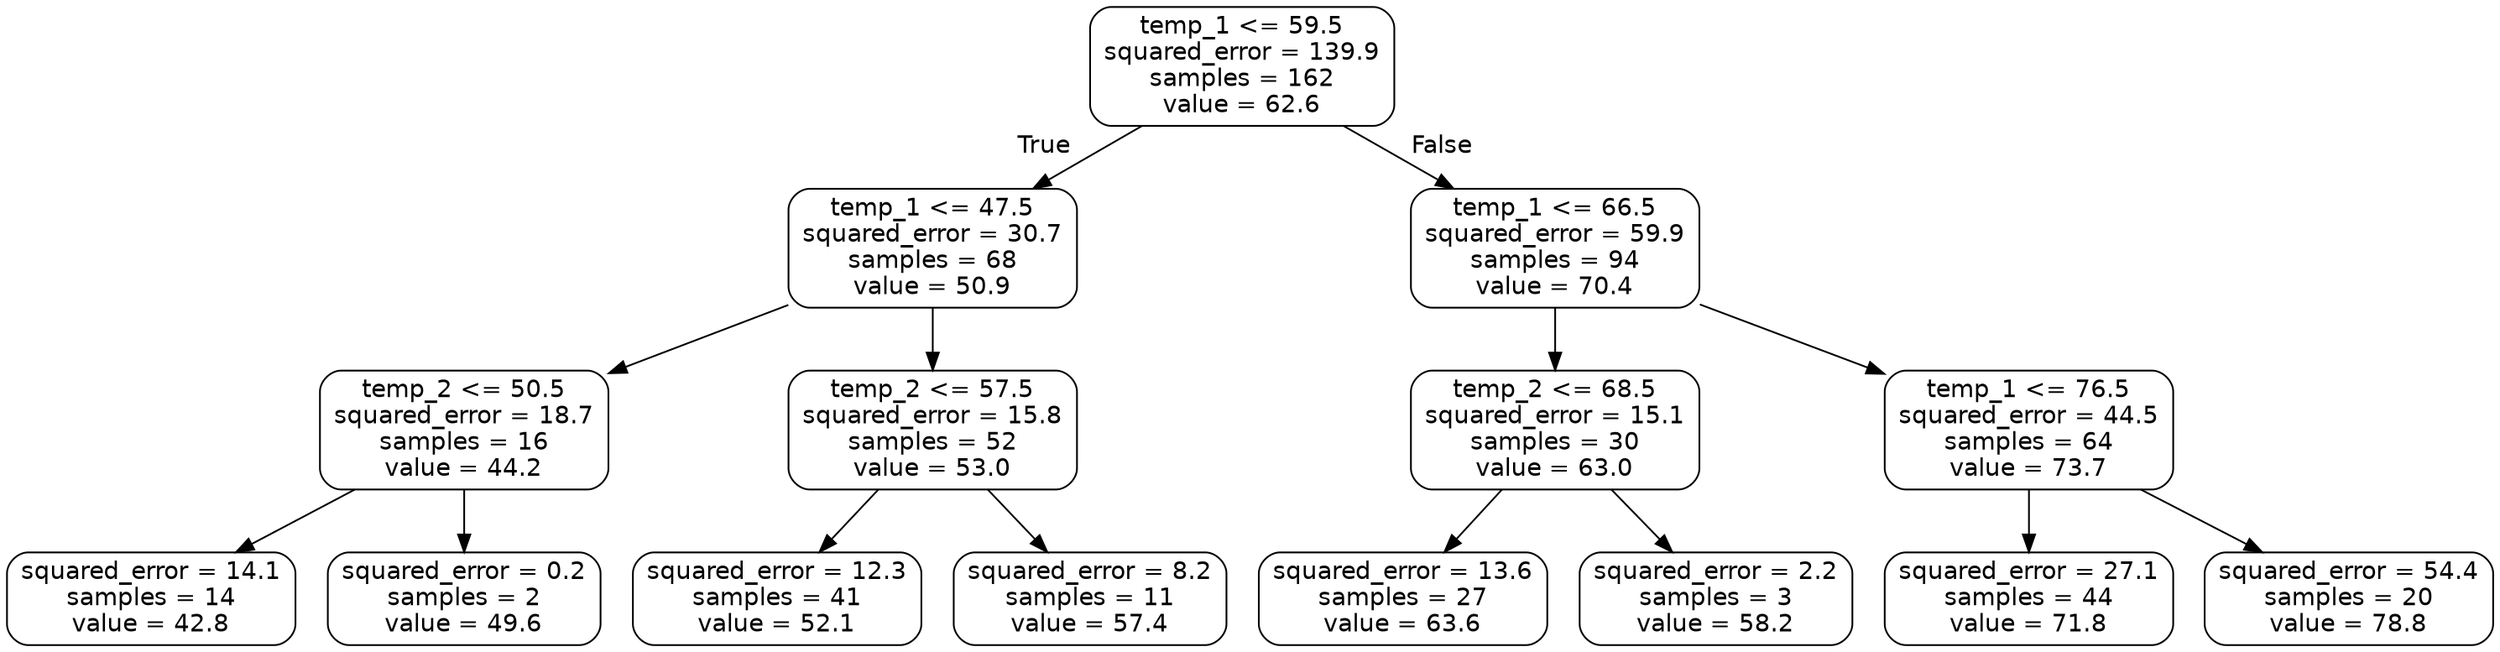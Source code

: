 digraph Tree {
node [shape=box, style="rounded", color="black", fontname="helvetica"] ;
edge [fontname="helvetica"] ;
0 [label="temp_1 <= 59.5\nsquared_error = 139.9\nsamples = 162\nvalue = 62.6"] ;
1 [label="temp_1 <= 47.5\nsquared_error = 30.7\nsamples = 68\nvalue = 50.9"] ;
0 -> 1 [labeldistance=2.5, labelangle=45, headlabel="True"] ;
2 [label="temp_2 <= 50.5\nsquared_error = 18.7\nsamples = 16\nvalue = 44.2"] ;
1 -> 2 ;
3 [label="squared_error = 14.1\nsamples = 14\nvalue = 42.8"] ;
2 -> 3 ;
4 [label="squared_error = 0.2\nsamples = 2\nvalue = 49.6"] ;
2 -> 4 ;
5 [label="temp_2 <= 57.5\nsquared_error = 15.8\nsamples = 52\nvalue = 53.0"] ;
1 -> 5 ;
6 [label="squared_error = 12.3\nsamples = 41\nvalue = 52.1"] ;
5 -> 6 ;
7 [label="squared_error = 8.2\nsamples = 11\nvalue = 57.4"] ;
5 -> 7 ;
8 [label="temp_1 <= 66.5\nsquared_error = 59.9\nsamples = 94\nvalue = 70.4"] ;
0 -> 8 [labeldistance=2.5, labelangle=-45, headlabel="False"] ;
9 [label="temp_2 <= 68.5\nsquared_error = 15.1\nsamples = 30\nvalue = 63.0"] ;
8 -> 9 ;
10 [label="squared_error = 13.6\nsamples = 27\nvalue = 63.6"] ;
9 -> 10 ;
11 [label="squared_error = 2.2\nsamples = 3\nvalue = 58.2"] ;
9 -> 11 ;
12 [label="temp_1 <= 76.5\nsquared_error = 44.5\nsamples = 64\nvalue = 73.7"] ;
8 -> 12 ;
13 [label="squared_error = 27.1\nsamples = 44\nvalue = 71.8"] ;
12 -> 13 ;
14 [label="squared_error = 54.4\nsamples = 20\nvalue = 78.8"] ;
12 -> 14 ;
}